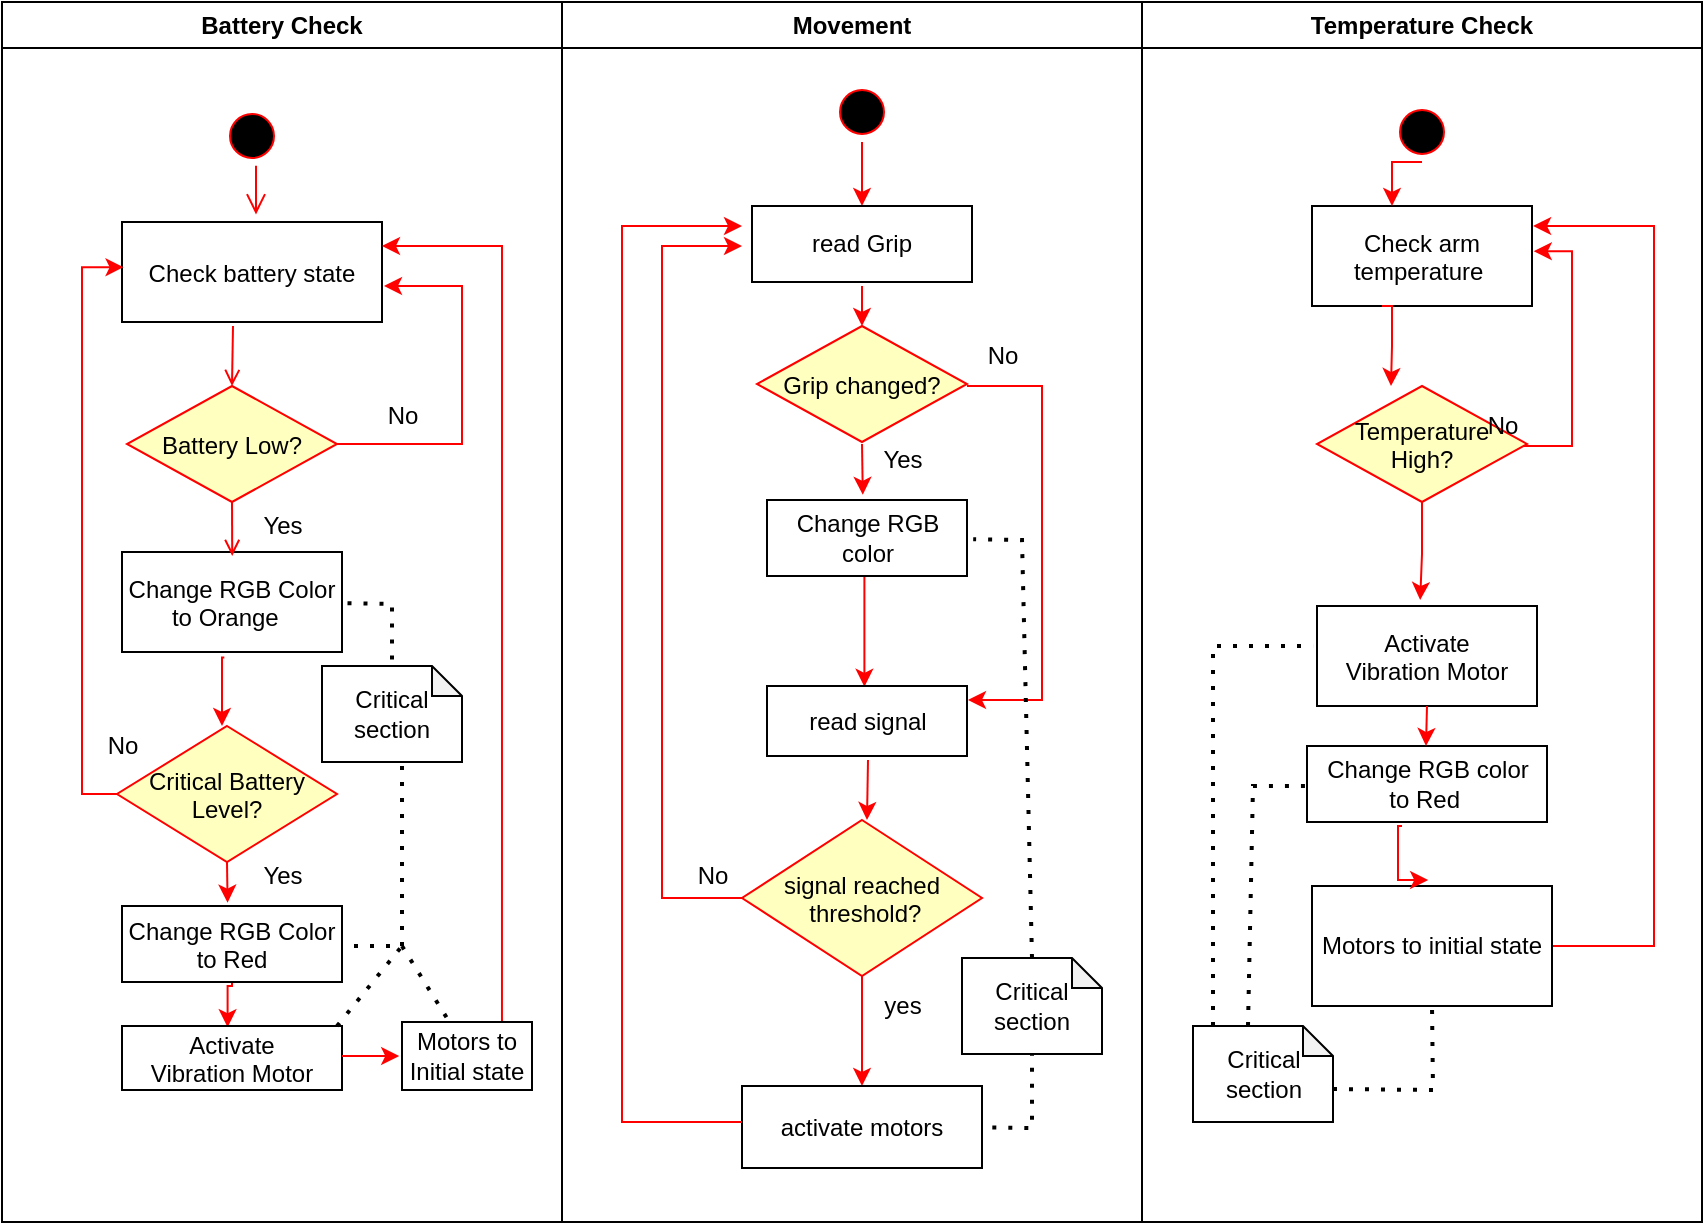 <mxfile version="20.1.1" type="github">
  <diagram name="Page-1" id="e7e014a7-5840-1c2e-5031-d8a46d1fe8dd">
    <mxGraphModel dx="1038" dy="547" grid="1" gridSize="10" guides="1" tooltips="1" connect="1" arrows="1" fold="1" page="1" pageScale="1" pageWidth="1169" pageHeight="826" background="none" math="0" shadow="0">
      <root>
        <mxCell id="0" />
        <mxCell id="1" parent="0" />
        <mxCell id="9L8peLnERHQGu5c24tz0-55" style="edgeStyle=orthogonalEdgeStyle;rounded=0;orthogonalLoop=1;jettySize=auto;html=1;strokeColor=#FF0000;" edge="1" parent="1" source="13">
          <mxGeometry relative="1" as="geometry">
            <mxPoint x="600" y="230" as="targetPoint" />
          </mxGeometry>
        </mxCell>
        <mxCell id="9L8peLnERHQGu5c24tz0-59" value="" style="group" vertex="1" connectable="0" parent="1">
          <mxGeometry x="170" y="128" width="850" height="610" as="geometry" />
        </mxCell>
        <mxCell id="2" value="Battery Check" style="swimlane;whiteSpace=wrap;startSize=23;" parent="9L8peLnERHQGu5c24tz0-59" vertex="1">
          <mxGeometry width="280" height="610" as="geometry" />
        </mxCell>
        <mxCell id="5" value="" style="ellipse;shape=startState;fillColor=#000000;strokeColor=#ff0000;" parent="2" vertex="1">
          <mxGeometry x="110" y="52" width="30" height="30" as="geometry" />
        </mxCell>
        <mxCell id="6" value="" style="edgeStyle=elbowEdgeStyle;elbow=horizontal;verticalAlign=bottom;endArrow=open;endSize=8;strokeColor=#FF0000;endFill=1;rounded=0;entryX=0.515;entryY=-0.076;entryDx=0;entryDy=0;entryPerimeter=0;" parent="2" source="5" target="7" edge="1">
          <mxGeometry x="100" y="40" as="geometry">
            <mxPoint x="115" y="110" as="targetPoint" />
            <Array as="points">
              <mxPoint x="127" y="92" />
              <mxPoint x="127" y="82" />
            </Array>
          </mxGeometry>
        </mxCell>
        <mxCell id="7" value="Check battery state" style="" parent="2" vertex="1">
          <mxGeometry x="60" y="110" width="130" height="50" as="geometry" />
        </mxCell>
        <mxCell id="9" value="" style="endArrow=open;strokeColor=#FF0000;endFill=1;rounded=0;entryX=0.5;entryY=0;entryDx=0;entryDy=0;" parent="2" target="9L8peLnERHQGu5c24tz0-43" edge="1">
          <mxGeometry relative="1" as="geometry">
            <mxPoint x="115.5" y="162" as="sourcePoint" />
            <mxPoint x="115.11" y="219.8" as="targetPoint" />
          </mxGeometry>
        </mxCell>
        <mxCell id="10" value="Change RGB Color &#xa;to Orange  " style="" parent="2" vertex="1">
          <mxGeometry x="60" y="275" width="110" height="50" as="geometry" />
        </mxCell>
        <mxCell id="11" value="" style="endArrow=open;strokeColor=#FF0000;endFill=1;rounded=0;exitX=0.5;exitY=1;exitDx=0;exitDy=0;entryX=0.501;entryY=0.04;entryDx=0;entryDy=0;entryPerimeter=0;" parent="2" source="9L8peLnERHQGu5c24tz0-43" target="10" edge="1">
          <mxGeometry relative="1" as="geometry">
            <mxPoint x="115" y="270" as="sourcePoint" />
            <mxPoint x="115.5" y="312" as="targetPoint" />
          </mxGeometry>
        </mxCell>
        <mxCell id="9L8peLnERHQGu5c24tz0-44" style="edgeStyle=orthogonalEdgeStyle;rounded=0;orthogonalLoop=1;jettySize=auto;html=1;fillColor=#f8cecc;strokeColor=#FF0000;" edge="1" parent="2" source="9L8peLnERHQGu5c24tz0-43">
          <mxGeometry relative="1" as="geometry">
            <mxPoint x="191" y="142" as="targetPoint" />
            <Array as="points">
              <mxPoint x="230" y="221" />
              <mxPoint x="230" y="142" />
              <mxPoint x="191" y="142" />
            </Array>
          </mxGeometry>
        </mxCell>
        <mxCell id="9L8peLnERHQGu5c24tz0-43" value="Battery Low?" style="rhombus;fillColor=#ffffc0;strokeColor=#ff0000;" vertex="1" parent="2">
          <mxGeometry x="62.5" y="192" width="105" height="58" as="geometry" />
        </mxCell>
        <mxCell id="9L8peLnERHQGu5c24tz0-47" value="No" style="text;html=1;align=center;verticalAlign=middle;resizable=0;points=[];autosize=1;strokeColor=none;fillColor=none;" vertex="1" parent="2">
          <mxGeometry x="180" y="192" width="40" height="30" as="geometry" />
        </mxCell>
        <mxCell id="9L8peLnERHQGu5c24tz0-90" style="edgeStyle=orthogonalEdgeStyle;rounded=0;orthogonalLoop=1;jettySize=auto;html=1;exitX=0.5;exitY=1;exitDx=0;exitDy=0;entryX=0.48;entryY=-0.044;entryDx=0;entryDy=0;entryPerimeter=0;strokeColor=#FF0000;" edge="1" parent="2" source="9L8peLnERHQGu5c24tz0-85" target="9L8peLnERHQGu5c24tz0-88">
          <mxGeometry relative="1" as="geometry" />
        </mxCell>
        <mxCell id="9L8peLnERHQGu5c24tz0-99" style="edgeStyle=orthogonalEdgeStyle;rounded=0;orthogonalLoop=1;jettySize=auto;html=1;entryX=0.006;entryY=0.452;entryDx=0;entryDy=0;entryPerimeter=0;strokeColor=#FF0000;" edge="1" parent="2" source="9L8peLnERHQGu5c24tz0-85" target="7">
          <mxGeometry relative="1" as="geometry">
            <Array as="points">
              <mxPoint x="40" y="396" />
              <mxPoint x="40" y="133" />
            </Array>
          </mxGeometry>
        </mxCell>
        <mxCell id="9L8peLnERHQGu5c24tz0-85" value="Critical Battery&#xa;Level?" style="rhombus;fillColor=#ffffc0;strokeColor=#ff0000;" vertex="1" parent="2">
          <mxGeometry x="57.5" y="362" width="110" height="68" as="geometry" />
        </mxCell>
        <mxCell id="9L8peLnERHQGu5c24tz0-94" value="" style="edgeStyle=orthogonalEdgeStyle;rounded=0;orthogonalLoop=1;jettySize=auto;html=1;strokeColor=#FF0000;entryX=0.48;entryY=0.019;entryDx=0;entryDy=0;entryPerimeter=0;" edge="1" parent="2" source="9L8peLnERHQGu5c24tz0-88" target="9L8peLnERHQGu5c24tz0-91">
          <mxGeometry relative="1" as="geometry">
            <Array as="points">
              <mxPoint x="115" y="492" />
              <mxPoint x="113" y="492" />
            </Array>
          </mxGeometry>
        </mxCell>
        <mxCell id="9L8peLnERHQGu5c24tz0-88" value="Change RGB Color &#xa;to Red" style="" vertex="1" parent="2">
          <mxGeometry x="60" y="452" width="110" height="38" as="geometry" />
        </mxCell>
        <mxCell id="9L8peLnERHQGu5c24tz0-91" value="Activate&#xa;Vibration Motor" style="" vertex="1" parent="2">
          <mxGeometry x="60" y="512" width="110" height="32" as="geometry" />
        </mxCell>
        <mxCell id="9L8peLnERHQGu5c24tz0-98" style="edgeStyle=orthogonalEdgeStyle;rounded=0;orthogonalLoop=1;jettySize=auto;html=1;entryX=1;entryY=0.24;entryDx=0;entryDy=0;entryPerimeter=0;strokeColor=#FF0000;exitX=0.769;exitY=0.059;exitDx=0;exitDy=0;exitPerimeter=0;" edge="1" parent="2" source="9L8peLnERHQGu5c24tz0-96" target="7">
          <mxGeometry relative="1" as="geometry">
            <Array as="points">
              <mxPoint x="250" y="122" />
            </Array>
          </mxGeometry>
        </mxCell>
        <mxCell id="9L8peLnERHQGu5c24tz0-96" value="Motors to Initial state" style="whiteSpace=wrap;html=1;fillColor=rgb(255, 255, 255);strokeColor=rgb(0, 0, 0);fontColor=rgb(0, 0, 0);" vertex="1" parent="2">
          <mxGeometry x="200" y="510" width="65" height="34" as="geometry" />
        </mxCell>
        <mxCell id="9L8peLnERHQGu5c24tz0-97" value="" style="edgeStyle=orthogonalEdgeStyle;rounded=0;orthogonalLoop=1;jettySize=auto;html=1;strokeColor=#FF0000;entryX=-0.022;entryY=0.51;entryDx=0;entryDy=0;entryPerimeter=0;" edge="1" parent="2" target="9L8peLnERHQGu5c24tz0-96">
          <mxGeometry relative="1" as="geometry">
            <mxPoint x="170" y="527" as="sourcePoint" />
          </mxGeometry>
        </mxCell>
        <mxCell id="9L8peLnERHQGu5c24tz0-101" value="Yes" style="text;html=1;align=center;verticalAlign=middle;resizable=0;points=[];autosize=1;strokeColor=none;fillColor=none;" vertex="1" parent="2">
          <mxGeometry x="120" y="422" width="40" height="30" as="geometry" />
        </mxCell>
        <mxCell id="9L8peLnERHQGu5c24tz0-115" value="Critical section" style="shape=note;whiteSpace=wrap;html=1;backgroundOutline=1;darkOpacity=0.05;size=15;" vertex="1" parent="2">
          <mxGeometry x="160" y="332" width="70" height="48" as="geometry" />
        </mxCell>
        <mxCell id="9L8peLnERHQGu5c24tz0-117" value="" style="endArrow=none;dashed=1;html=1;dashPattern=1 3;strokeWidth=2;rounded=0;exitX=1.025;exitY=0.512;exitDx=0;exitDy=0;exitPerimeter=0;entryX=0.5;entryY=0;entryDx=0;entryDy=0;entryPerimeter=0;" edge="1" parent="2" source="10" target="9L8peLnERHQGu5c24tz0-115">
          <mxGeometry width="50" height="50" relative="1" as="geometry">
            <mxPoint x="180" y="302" as="sourcePoint" />
            <mxPoint x="230" y="252" as="targetPoint" />
            <Array as="points">
              <mxPoint x="195" y="301" />
            </Array>
          </mxGeometry>
        </mxCell>
        <mxCell id="9L8peLnERHQGu5c24tz0-122" value="" style="endArrow=none;dashed=1;html=1;dashPattern=1 3;strokeWidth=2;rounded=0;" edge="1" parent="2">
          <mxGeometry width="50" height="50" relative="1" as="geometry">
            <mxPoint x="167.5" y="512" as="sourcePoint" />
            <mxPoint x="200" y="472" as="targetPoint" />
          </mxGeometry>
        </mxCell>
        <mxCell id="3" value="Movement" style="swimlane;whiteSpace=wrap" parent="9L8peLnERHQGu5c24tz0-59" vertex="1">
          <mxGeometry x="280" width="290" height="610" as="geometry" />
        </mxCell>
        <mxCell id="13" value="" style="ellipse;shape=startState;fillColor=#000000;strokeColor=#ff0000;" parent="3" vertex="1">
          <mxGeometry x="135" y="40" width="30" height="30" as="geometry" />
        </mxCell>
        <mxCell id="9L8peLnERHQGu5c24tz0-57" style="edgeStyle=orthogonalEdgeStyle;rounded=0;orthogonalLoop=1;jettySize=auto;html=1;entryX=0.479;entryY=-0.068;entryDx=0;entryDy=0;entryPerimeter=0;strokeColor=#FF0000;" edge="1" parent="3" target="9L8peLnERHQGu5c24tz0-56">
          <mxGeometry relative="1" as="geometry">
            <mxPoint x="150" y="221" as="sourcePoint" />
          </mxGeometry>
        </mxCell>
        <mxCell id="9L8peLnERHQGu5c24tz0-62" style="edgeStyle=orthogonalEdgeStyle;rounded=0;orthogonalLoop=1;jettySize=auto;html=1;strokeColor=#FF0000;" edge="1" parent="3">
          <mxGeometry relative="1" as="geometry">
            <mxPoint x="202.5" y="192" as="sourcePoint" />
            <mxPoint x="203" y="349" as="targetPoint" />
            <Array as="points">
              <mxPoint x="240" y="192" />
              <mxPoint x="240" y="349" />
              <mxPoint x="203" y="349" />
            </Array>
          </mxGeometry>
        </mxCell>
        <mxCell id="9L8peLnERHQGu5c24tz0-52" value="Grip changed?" style="rhombus;fillColor=#ffffc0;strokeColor=#ff0000;" vertex="1" parent="3">
          <mxGeometry x="97.5" y="162" width="105" height="58" as="geometry" />
        </mxCell>
        <mxCell id="9L8peLnERHQGu5c24tz0-60" style="edgeStyle=orthogonalEdgeStyle;rounded=0;orthogonalLoop=1;jettySize=auto;html=1;strokeColor=#FF0000;entryX=0.487;entryY=0.011;entryDx=0;entryDy=0;entryPerimeter=0;" edge="1" parent="3" target="9L8peLnERHQGu5c24tz0-58">
          <mxGeometry relative="1" as="geometry">
            <mxPoint x="150" y="269" as="sourcePoint" />
            <Array as="points">
              <mxPoint x="151" y="269" />
            </Array>
          </mxGeometry>
        </mxCell>
        <mxCell id="9L8peLnERHQGu5c24tz0-56" value="Change RGB color" style="rounded=0;whiteSpace=wrap;html=1;" vertex="1" parent="3">
          <mxGeometry x="102.5" y="249" width="100" height="38" as="geometry" />
        </mxCell>
        <mxCell id="9L8peLnERHQGu5c24tz0-58" value="read signal" style="rounded=0;whiteSpace=wrap;html=1;" vertex="1" parent="3">
          <mxGeometry x="102.5" y="342" width="100" height="35" as="geometry" />
        </mxCell>
        <mxCell id="9L8peLnERHQGu5c24tz0-68" style="edgeStyle=orthogonalEdgeStyle;rounded=0;orthogonalLoop=1;jettySize=auto;html=1;entryX=0.5;entryY=0;entryDx=0;entryDy=0;entryPerimeter=0;strokeColor=#FF0000;" edge="1" parent="3" source="9L8peLnERHQGu5c24tz0-65" target="9L8peLnERHQGu5c24tz0-67">
          <mxGeometry relative="1" as="geometry" />
        </mxCell>
        <mxCell id="9L8peLnERHQGu5c24tz0-65" value="signal reached&#xa; threshold?" style="rhombus;fillColor=#ffffc0;strokeColor=#ff0000;" vertex="1" parent="3">
          <mxGeometry x="90" y="409" width="120" height="78" as="geometry" />
        </mxCell>
        <mxCell id="9L8peLnERHQGu5c24tz0-67" value="activate motors" style="rounded=0;whiteSpace=wrap;html=1;" vertex="1" parent="3">
          <mxGeometry x="90" y="542" width="120" height="41" as="geometry" />
        </mxCell>
        <mxCell id="9L8peLnERHQGu5c24tz0-69" value="yes" style="text;html=1;align=center;verticalAlign=middle;resizable=0;points=[];autosize=1;strokeColor=none;fillColor=none;" vertex="1" parent="3">
          <mxGeometry x="150" y="487" width="40" height="30" as="geometry" />
        </mxCell>
        <mxCell id="9L8peLnERHQGu5c24tz0-63" value="No" style="text;html=1;align=center;verticalAlign=middle;resizable=0;points=[];autosize=1;strokeColor=none;fillColor=none;" vertex="1" parent="3">
          <mxGeometry x="200" y="162" width="40" height="30" as="geometry" />
        </mxCell>
        <mxCell id="9L8peLnERHQGu5c24tz0-71" value="read Grip" style="rounded=0;whiteSpace=wrap;html=1;" vertex="1" parent="3">
          <mxGeometry x="95" y="102" width="110" height="38" as="geometry" />
        </mxCell>
        <mxCell id="9L8peLnERHQGu5c24tz0-72" style="edgeStyle=orthogonalEdgeStyle;rounded=0;orthogonalLoop=1;jettySize=auto;html=1;strokeColor=#FF0000;" edge="1" parent="3">
          <mxGeometry relative="1" as="geometry">
            <mxPoint x="150" y="162" as="targetPoint" />
            <mxPoint x="150" y="142" as="sourcePoint" />
            <Array as="points">
              <mxPoint x="150.5" y="152" />
              <mxPoint x="150.5" y="152" />
            </Array>
          </mxGeometry>
        </mxCell>
        <mxCell id="9L8peLnERHQGu5c24tz0-75" value="No" style="text;html=1;align=center;verticalAlign=middle;resizable=0;points=[];autosize=1;strokeColor=none;fillColor=none;" vertex="1" parent="3">
          <mxGeometry x="55" y="422" width="40" height="30" as="geometry" />
        </mxCell>
        <mxCell id="9L8peLnERHQGu5c24tz0-107" value="Critical section" style="shape=note;whiteSpace=wrap;html=1;backgroundOutline=1;darkOpacity=0.05;size=15;" vertex="1" parent="3">
          <mxGeometry x="200" y="478" width="70" height="48" as="geometry" />
        </mxCell>
        <mxCell id="9L8peLnERHQGu5c24tz0-109" value="" style="endArrow=none;dashed=1;html=1;dashPattern=1 3;strokeWidth=2;rounded=0;exitX=1.043;exitY=0.507;exitDx=0;exitDy=0;exitPerimeter=0;entryX=0.5;entryY=1;entryDx=0;entryDy=0;entryPerimeter=0;" edge="1" parent="3" source="9L8peLnERHQGu5c24tz0-67" target="9L8peLnERHQGu5c24tz0-107">
          <mxGeometry width="50" height="50" relative="1" as="geometry">
            <mxPoint x="190" y="560" as="sourcePoint" />
            <mxPoint x="240" y="510" as="targetPoint" />
            <Array as="points">
              <mxPoint x="235" y="563" />
            </Array>
          </mxGeometry>
        </mxCell>
        <mxCell id="9L8peLnERHQGu5c24tz0-76" style="edgeStyle=orthogonalEdgeStyle;rounded=0;orthogonalLoop=1;jettySize=auto;html=1;strokeColor=#FF0000;" edge="1" parent="3">
          <mxGeometry relative="1" as="geometry">
            <mxPoint x="90" y="112" as="targetPoint" />
            <mxPoint x="90" y="560" as="sourcePoint" />
            <Array as="points">
              <mxPoint x="30" y="560" />
              <mxPoint x="30" y="112" />
              <mxPoint x="90" y="112" />
            </Array>
          </mxGeometry>
        </mxCell>
        <mxCell id="9L8peLnERHQGu5c24tz0-110" value="" style="endArrow=none;dashed=1;html=1;dashPattern=1 3;strokeWidth=2;rounded=0;entryX=1.031;entryY=0.516;entryDx=0;entryDy=0;entryPerimeter=0;exitX=0.5;exitY=0;exitDx=0;exitDy=0;exitPerimeter=0;" edge="1" parent="3" source="9L8peLnERHQGu5c24tz0-107" target="9L8peLnERHQGu5c24tz0-56">
          <mxGeometry width="50" height="50" relative="1" as="geometry">
            <mxPoint x="240" y="452" as="sourcePoint" />
            <mxPoint x="220" y="382" as="targetPoint" />
            <Array as="points">
              <mxPoint x="230" y="269" />
            </Array>
          </mxGeometry>
        </mxCell>
        <mxCell id="4" value="Temperature Check" style="swimlane;whiteSpace=wrap" parent="9L8peLnERHQGu5c24tz0-59" vertex="1">
          <mxGeometry x="570" width="280" height="610" as="geometry" />
        </mxCell>
        <mxCell id="33" value="Activate &#xa;Vibration Motor" style="" parent="4" vertex="1">
          <mxGeometry x="87.5" y="302" width="110" height="50" as="geometry" />
        </mxCell>
        <mxCell id="9L8peLnERHQGu5c24tz0-41" value="" style="ellipse;shape=startState;fillColor=#000000;strokeColor=#ff0000;" vertex="1" parent="4">
          <mxGeometry x="125" y="50" width="30" height="30" as="geometry" />
        </mxCell>
        <mxCell id="9L8peLnERHQGu5c24tz0-42" value="Check arm &#xa;temperature " style="" vertex="1" parent="4">
          <mxGeometry x="85" y="102" width="110" height="50" as="geometry" />
        </mxCell>
        <mxCell id="9L8peLnERHQGu5c24tz0-82" style="edgeStyle=orthogonalEdgeStyle;rounded=0;orthogonalLoop=1;jettySize=auto;html=1;entryX=1.008;entryY=0.452;entryDx=0;entryDy=0;entryPerimeter=0;strokeColor=#FF0000;" edge="1" parent="4" source="9L8peLnERHQGu5c24tz0-80" target="9L8peLnERHQGu5c24tz0-42">
          <mxGeometry relative="1" as="geometry">
            <Array as="points">
              <mxPoint x="215" y="222" />
              <mxPoint x="215" y="125" />
            </Array>
          </mxGeometry>
        </mxCell>
        <mxCell id="9L8peLnERHQGu5c24tz0-84" style="edgeStyle=orthogonalEdgeStyle;rounded=0;orthogonalLoop=1;jettySize=auto;html=1;entryX=0.469;entryY=-0.06;entryDx=0;entryDy=0;entryPerimeter=0;strokeColor=#FF0000;" edge="1" parent="4" source="9L8peLnERHQGu5c24tz0-80" target="33">
          <mxGeometry relative="1" as="geometry" />
        </mxCell>
        <mxCell id="9L8peLnERHQGu5c24tz0-80" value="Temperature&#xa;High?" style="rhombus;fillColor=#ffffc0;strokeColor=#ff0000;" vertex="1" parent="4">
          <mxGeometry x="87.5" y="192" width="105" height="58" as="geometry" />
        </mxCell>
        <mxCell id="9L8peLnERHQGu5c24tz0-102" value="Change RGB color&lt;br&gt;to Red&amp;nbsp;" style="whiteSpace=wrap;html=1;fillColor=rgb(255, 255, 255);strokeColor=rgb(0, 0, 0);fontColor=rgb(0, 0, 0);" vertex="1" parent="4">
          <mxGeometry x="82.5" y="372" width="120" height="38" as="geometry" />
        </mxCell>
        <mxCell id="9L8peLnERHQGu5c24tz0-103" value="" style="edgeStyle=orthogonalEdgeStyle;rounded=0;orthogonalLoop=1;jettySize=auto;html=1;strokeColor=#FF0000;" edge="1" parent="4">
          <mxGeometry relative="1" as="geometry">
            <mxPoint x="142.5" y="352" as="sourcePoint" />
            <mxPoint x="142" y="372" as="targetPoint" />
          </mxGeometry>
        </mxCell>
        <mxCell id="9L8peLnERHQGu5c24tz0-105" value="Motors to initial state" style="rounded=0;whiteSpace=wrap;html=1;" vertex="1" parent="4">
          <mxGeometry x="85" y="442" width="120" height="60" as="geometry" />
        </mxCell>
        <mxCell id="9L8peLnERHQGu5c24tz0-106" style="edgeStyle=orthogonalEdgeStyle;rounded=0;orthogonalLoop=1;jettySize=auto;html=1;strokeColor=#FF0000;entryX=1.005;entryY=0.2;entryDx=0;entryDy=0;entryPerimeter=0;" edge="1" parent="4" target="9L8peLnERHQGu5c24tz0-42">
          <mxGeometry relative="1" as="geometry">
            <mxPoint x="235.5" y="102" as="targetPoint" />
            <mxPoint x="205.5" y="472" as="sourcePoint" />
            <Array as="points">
              <mxPoint x="256" y="472" />
              <mxPoint x="256" y="112" />
            </Array>
          </mxGeometry>
        </mxCell>
        <mxCell id="9L8peLnERHQGu5c24tz0-111" value="Critical section" style="shape=note;whiteSpace=wrap;html=1;backgroundOutline=1;darkOpacity=0.05;size=15;" vertex="1" parent="4">
          <mxGeometry x="25.5" y="512" width="70" height="48" as="geometry" />
        </mxCell>
        <mxCell id="9L8peLnERHQGu5c24tz0-112" value="" style="endArrow=none;dashed=1;html=1;dashPattern=1 3;strokeWidth=2;rounded=0;entryX=-0.018;entryY=0.4;entryDx=0;entryDy=0;entryPerimeter=0;" edge="1" parent="4" target="33">
          <mxGeometry width="50" height="50" relative="1" as="geometry">
            <mxPoint x="35.5" y="512" as="sourcePoint" />
            <mxPoint x="35.5" y="284.998" as="targetPoint" />
            <Array as="points">
              <mxPoint x="35.5" y="322" />
            </Array>
          </mxGeometry>
        </mxCell>
        <mxCell id="9L8peLnERHQGu5c24tz0-113" value="" style="endArrow=none;dashed=1;html=1;dashPattern=1 3;strokeWidth=2;rounded=0;entryX=-0.018;entryY=0.4;entryDx=0;entryDy=0;entryPerimeter=0;exitX=0;exitY=0;exitDx=27.5;exitDy=0;exitPerimeter=0;" edge="1" parent="4" source="9L8peLnERHQGu5c24tz0-111">
          <mxGeometry width="50" height="50" relative="1" as="geometry">
            <mxPoint x="32.48" y="582" as="sourcePoint" />
            <mxPoint x="82.5" y="392" as="targetPoint" />
            <Array as="points">
              <mxPoint x="55.5" y="392" />
            </Array>
          </mxGeometry>
        </mxCell>
        <mxCell id="9L8peLnERHQGu5c24tz0-114" value="" style="endArrow=none;dashed=1;html=1;dashPattern=1 3;strokeWidth=2;rounded=0;entryX=-0.018;entryY=0.4;entryDx=0;entryDy=0;entryPerimeter=0;exitX=0;exitY=0;exitDx=70;exitDy=31.5;exitPerimeter=0;" edge="1" parent="4" source="9L8peLnERHQGu5c24tz0-111">
          <mxGeometry width="50" height="50" relative="1" as="geometry">
            <mxPoint x="115.5" y="622" as="sourcePoint" />
            <mxPoint x="145" y="502" as="targetPoint" />
            <Array as="points">
              <mxPoint x="145.5" y="544" />
            </Array>
          </mxGeometry>
        </mxCell>
        <mxCell id="9L8peLnERHQGu5c24tz0-61" value="Yes" style="text;html=1;align=center;verticalAlign=middle;resizable=0;points=[];autosize=1;strokeColor=none;fillColor=none;" vertex="1" parent="1">
          <mxGeometry x="290" y="375" width="40" height="30" as="geometry" />
        </mxCell>
        <mxCell id="9L8peLnERHQGu5c24tz0-64" value="Yes" style="text;html=1;align=center;verticalAlign=middle;resizable=0;points=[];autosize=1;strokeColor=none;fillColor=none;" vertex="1" parent="1">
          <mxGeometry x="600" y="342" width="40" height="30" as="geometry" />
        </mxCell>
        <mxCell id="9L8peLnERHQGu5c24tz0-66" style="edgeStyle=orthogonalEdgeStyle;rounded=0;orthogonalLoop=1;jettySize=auto;html=1;strokeColor=#FF0000;" edge="1" parent="1">
          <mxGeometry relative="1" as="geometry">
            <mxPoint x="602.5" y="537" as="targetPoint" />
            <mxPoint x="603" y="507" as="sourcePoint" />
          </mxGeometry>
        </mxCell>
        <mxCell id="9L8peLnERHQGu5c24tz0-74" style="edgeStyle=orthogonalEdgeStyle;rounded=0;orthogonalLoop=1;jettySize=auto;html=1;strokeColor=#FF0000;" edge="1" parent="1" source="9L8peLnERHQGu5c24tz0-65">
          <mxGeometry relative="1" as="geometry">
            <mxPoint x="540" y="250" as="targetPoint" />
            <Array as="points">
              <mxPoint x="500" y="576" />
              <mxPoint x="500" y="250" />
            </Array>
          </mxGeometry>
        </mxCell>
        <mxCell id="9L8peLnERHQGu5c24tz0-77" style="edgeStyle=orthogonalEdgeStyle;rounded=0;orthogonalLoop=1;jettySize=auto;html=1;exitX=0.5;exitY=1;exitDx=0;exitDy=0;strokeColor=#FF0000;" edge="1" parent="1" source="9L8peLnERHQGu5c24tz0-41">
          <mxGeometry relative="1" as="geometry">
            <mxPoint x="865" y="230" as="targetPoint" />
          </mxGeometry>
        </mxCell>
        <mxCell id="9L8peLnERHQGu5c24tz0-81" style="edgeStyle=orthogonalEdgeStyle;rounded=0;orthogonalLoop=1;jettySize=auto;html=1;strokeColor=#FF0000;" edge="1" parent="1">
          <mxGeometry relative="1" as="geometry">
            <mxPoint x="864.5" y="320" as="targetPoint" />
            <mxPoint x="860" y="280" as="sourcePoint" />
            <Array as="points">
              <mxPoint x="865" y="280" />
              <mxPoint x="865" y="300" />
            </Array>
          </mxGeometry>
        </mxCell>
        <mxCell id="9L8peLnERHQGu5c24tz0-83" value="No" style="text;html=1;align=center;verticalAlign=middle;resizable=0;points=[];autosize=1;strokeColor=none;fillColor=none;" vertex="1" parent="1">
          <mxGeometry x="900" y="325" width="40" height="30" as="geometry" />
        </mxCell>
        <mxCell id="9L8peLnERHQGu5c24tz0-86" style="edgeStyle=orthogonalEdgeStyle;rounded=0;orthogonalLoop=1;jettySize=auto;html=1;strokeColor=#FF0000;exitX=0.465;exitY=1.056;exitDx=0;exitDy=0;exitPerimeter=0;" edge="1" parent="1" source="10">
          <mxGeometry relative="1" as="geometry">
            <mxPoint x="280" y="490" as="targetPoint" />
          </mxGeometry>
        </mxCell>
        <mxCell id="9L8peLnERHQGu5c24tz0-100" value="No" style="text;html=1;align=center;verticalAlign=middle;resizable=0;points=[];autosize=1;strokeColor=none;fillColor=none;" vertex="1" parent="1">
          <mxGeometry x="210" y="485" width="40" height="30" as="geometry" />
        </mxCell>
        <mxCell id="9L8peLnERHQGu5c24tz0-104" style="edgeStyle=orthogonalEdgeStyle;rounded=0;orthogonalLoop=1;jettySize=auto;html=1;strokeColor=#FF0000;entryX=0.484;entryY=-0.05;entryDx=0;entryDy=0;entryPerimeter=0;" edge="1" parent="1" target="9L8peLnERHQGu5c24tz0-105">
          <mxGeometry relative="1" as="geometry">
            <mxPoint x="880" y="570" as="targetPoint" />
            <mxPoint x="870" y="540" as="sourcePoint" />
            <Array as="points">
              <mxPoint x="868" y="540" />
            </Array>
          </mxGeometry>
        </mxCell>
        <mxCell id="9L8peLnERHQGu5c24tz0-120" value="" style="endArrow=none;dashed=1;html=1;dashPattern=1 3;strokeWidth=2;rounded=0;" edge="1" parent="1">
          <mxGeometry width="50" height="50" relative="1" as="geometry">
            <mxPoint x="370" y="510" as="sourcePoint" />
            <mxPoint x="340" y="600" as="targetPoint" />
            <Array as="points">
              <mxPoint x="370" y="560" />
              <mxPoint x="370" y="600" />
            </Array>
          </mxGeometry>
        </mxCell>
        <mxCell id="9L8peLnERHQGu5c24tz0-123" value="" style="endArrow=none;dashed=1;html=1;dashPattern=1 3;strokeWidth=2;rounded=0;entryX=0.382;entryY=0.053;entryDx=0;entryDy=0;entryPerimeter=0;" edge="1" parent="1" target="9L8peLnERHQGu5c24tz0-96">
          <mxGeometry width="50" height="50" relative="1" as="geometry">
            <mxPoint x="370" y="600" as="sourcePoint" />
            <mxPoint x="380" y="610" as="targetPoint" />
          </mxGeometry>
        </mxCell>
      </root>
    </mxGraphModel>
  </diagram>
</mxfile>
